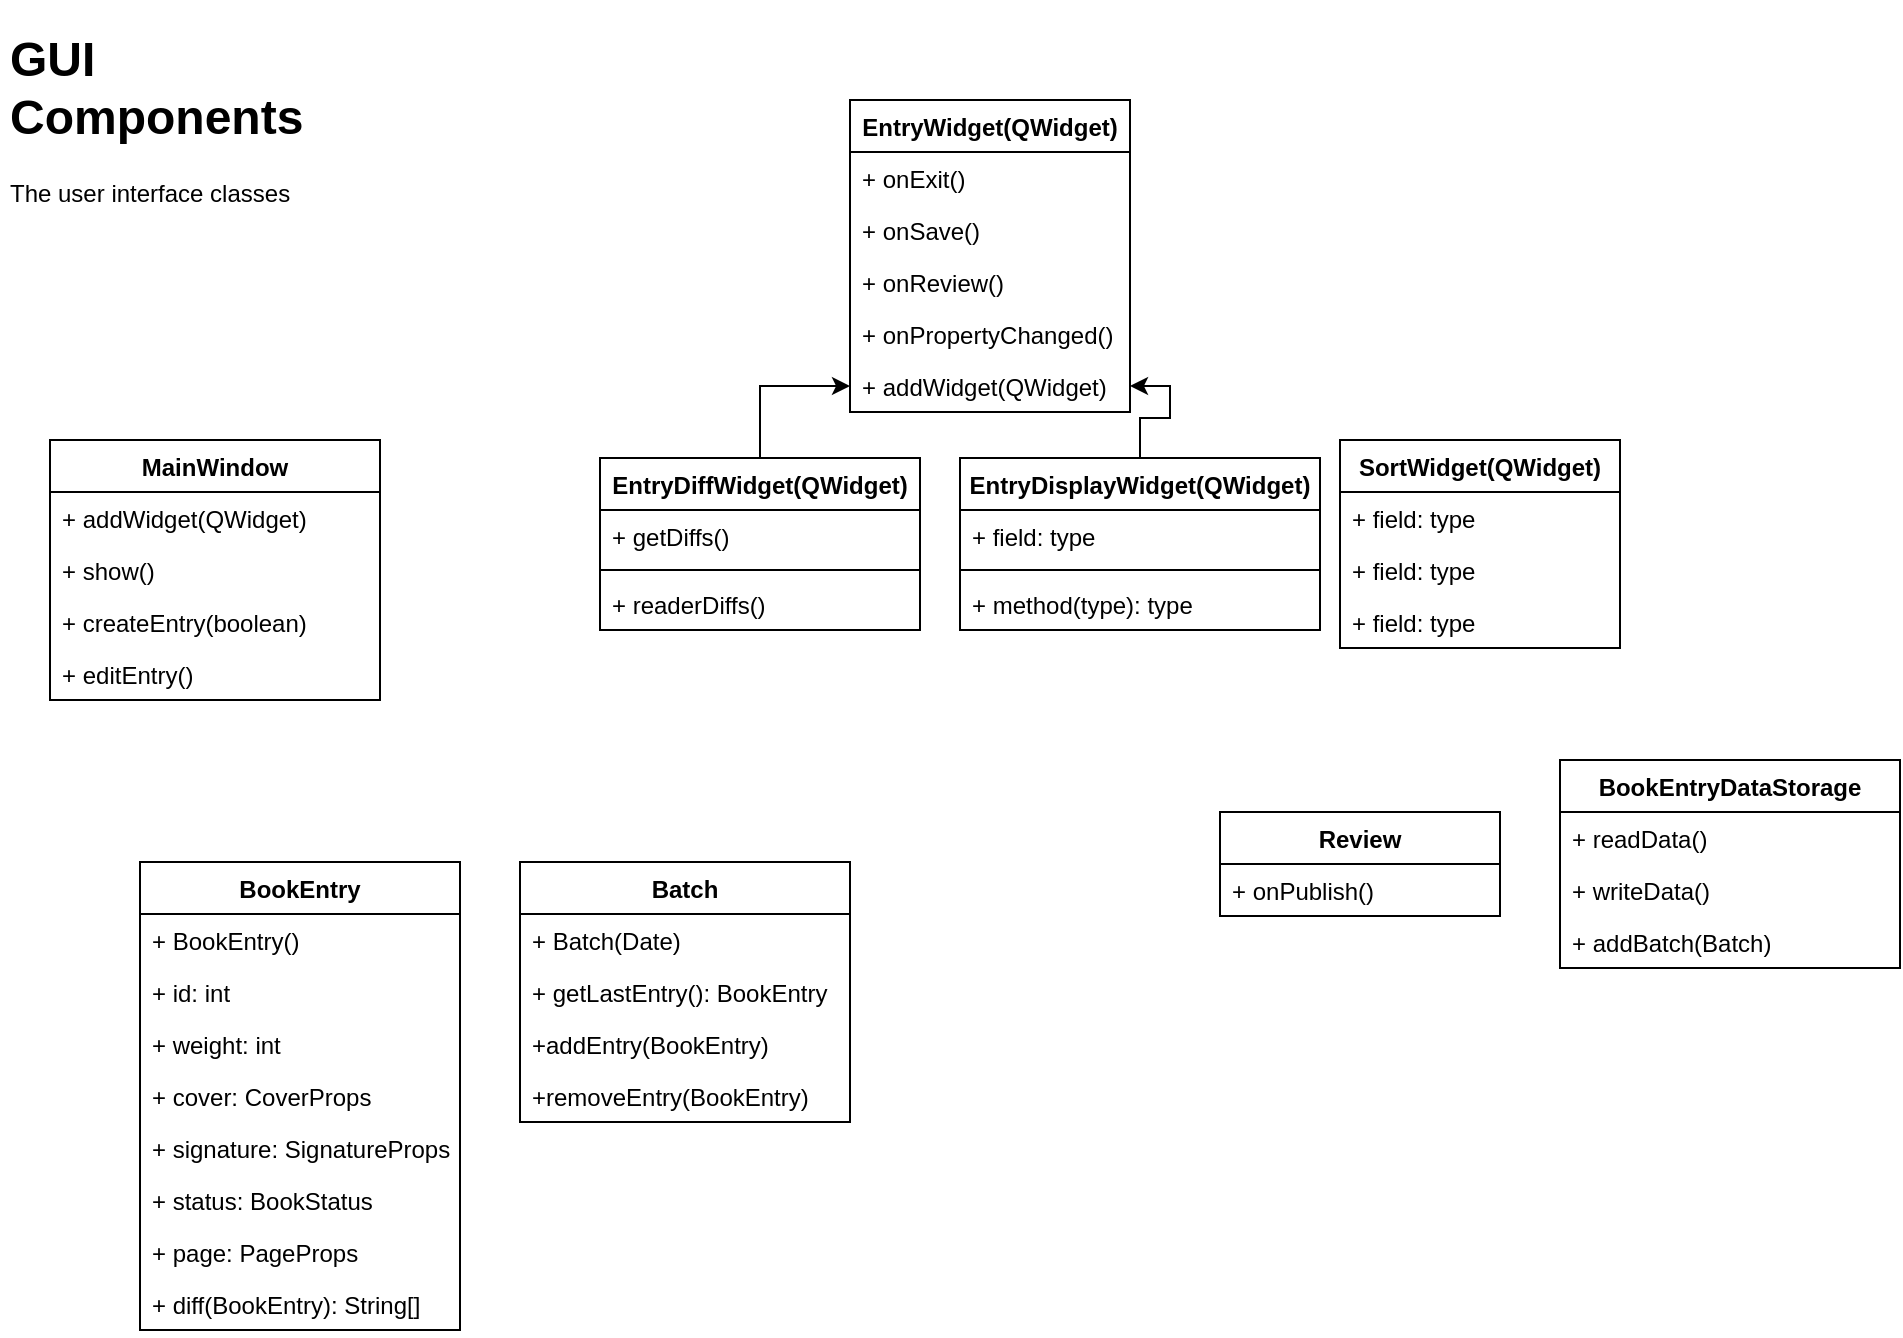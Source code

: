 <mxfile version="13.6.2" type="device"><diagram id="6nGMKNP31VrVb7qcTLYB" name="Page-1"><mxGraphModel dx="736" dy="512" grid="1" gridSize="10" guides="1" tooltips="1" connect="1" arrows="1" fold="1" page="1" pageScale="1" pageWidth="1100" pageHeight="850" math="0" shadow="0"><root><mxCell id="0"/><mxCell id="1" parent="0"/><mxCell id="bhPQMPuppa2LVgB_RWQw-2" value="&lt;h1&gt;GUI Components&lt;/h1&gt;&lt;p&gt;The user interface classes&lt;/p&gt;" style="text;html=1;strokeColor=none;fillColor=none;spacing=5;spacingTop=-20;whiteSpace=wrap;overflow=hidden;rounded=0;" parent="1" vertex="1"><mxGeometry x="40" y="20" width="190" height="120" as="geometry"/></mxCell><mxCell id="bhPQMPuppa2LVgB_RWQw-20" value="SortWidget(QWidget)" style="swimlane;fontStyle=1;childLayout=stackLayout;horizontal=1;startSize=26;fillColor=none;horizontalStack=0;resizeParent=1;resizeParentMax=0;resizeLast=0;collapsible=1;marginBottom=0;" parent="1" vertex="1"><mxGeometry x="710" y="230" width="140" height="104" as="geometry"/></mxCell><mxCell id="bhPQMPuppa2LVgB_RWQw-21" value="+ field: type" style="text;strokeColor=none;fillColor=none;align=left;verticalAlign=top;spacingLeft=4;spacingRight=4;overflow=hidden;rotatable=0;points=[[0,0.5],[1,0.5]];portConstraint=eastwest;" parent="bhPQMPuppa2LVgB_RWQw-20" vertex="1"><mxGeometry y="26" width="140" height="26" as="geometry"/></mxCell><mxCell id="bhPQMPuppa2LVgB_RWQw-22" value="+ field: type" style="text;strokeColor=none;fillColor=none;align=left;verticalAlign=top;spacingLeft=4;spacingRight=4;overflow=hidden;rotatable=0;points=[[0,0.5],[1,0.5]];portConstraint=eastwest;" parent="bhPQMPuppa2LVgB_RWQw-20" vertex="1"><mxGeometry y="52" width="140" height="26" as="geometry"/></mxCell><mxCell id="bhPQMPuppa2LVgB_RWQw-23" value="+ field: type" style="text;strokeColor=none;fillColor=none;align=left;verticalAlign=top;spacingLeft=4;spacingRight=4;overflow=hidden;rotatable=0;points=[[0,0.5],[1,0.5]];portConstraint=eastwest;" parent="bhPQMPuppa2LVgB_RWQw-20" vertex="1"><mxGeometry y="78" width="140" height="26" as="geometry"/></mxCell><mxCell id="bhPQMPuppa2LVgB_RWQw-29" value="BookEntry" style="swimlane;fontStyle=1;childLayout=stackLayout;horizontal=1;startSize=26;fillColor=none;horizontalStack=0;resizeParent=1;resizeParentMax=0;resizeLast=0;collapsible=1;marginBottom=0;" parent="1" vertex="1"><mxGeometry x="110" y="441" width="160" height="234" as="geometry"/></mxCell><mxCell id="bhPQMPuppa2LVgB_RWQw-30" value="+ BookEntry()" style="text;strokeColor=none;fillColor=none;align=left;verticalAlign=top;spacingLeft=4;spacingRight=4;overflow=hidden;rotatable=0;points=[[0,0.5],[1,0.5]];portConstraint=eastwest;" parent="bhPQMPuppa2LVgB_RWQw-29" vertex="1"><mxGeometry y="26" width="160" height="26" as="geometry"/></mxCell><mxCell id="bhPQMPuppa2LVgB_RWQw-31" value="+ id: int" style="text;strokeColor=none;fillColor=none;align=left;verticalAlign=top;spacingLeft=4;spacingRight=4;overflow=hidden;rotatable=0;points=[[0,0.5],[1,0.5]];portConstraint=eastwest;" parent="bhPQMPuppa2LVgB_RWQw-29" vertex="1"><mxGeometry y="52" width="160" height="26" as="geometry"/></mxCell><mxCell id="N1ThjPzV8JcjaNrDtuuz-9" value="+ weight: int" style="text;strokeColor=none;fillColor=none;align=left;verticalAlign=top;spacingLeft=4;spacingRight=4;overflow=hidden;rotatable=0;points=[[0,0.5],[1,0.5]];portConstraint=eastwest;" vertex="1" parent="bhPQMPuppa2LVgB_RWQw-29"><mxGeometry y="78" width="160" height="26" as="geometry"/></mxCell><mxCell id="bhPQMPuppa2LVgB_RWQw-32" value="+ cover: CoverProps" style="text;strokeColor=none;fillColor=none;align=left;verticalAlign=top;spacingLeft=4;spacingRight=4;overflow=hidden;rotatable=0;points=[[0,0.5],[1,0.5]];portConstraint=eastwest;" parent="bhPQMPuppa2LVgB_RWQw-29" vertex="1"><mxGeometry y="104" width="160" height="26" as="geometry"/></mxCell><mxCell id="N1ThjPzV8JcjaNrDtuuz-7" value="+ signature: SignatureProps" style="text;strokeColor=none;fillColor=none;align=left;verticalAlign=top;spacingLeft=4;spacingRight=4;overflow=hidden;rotatable=0;points=[[0,0.5],[1,0.5]];portConstraint=eastwest;" vertex="1" parent="bhPQMPuppa2LVgB_RWQw-29"><mxGeometry y="130" width="160" height="26" as="geometry"/></mxCell><mxCell id="N1ThjPzV8JcjaNrDtuuz-6" value="+ status: BookStatus" style="text;strokeColor=none;fillColor=none;align=left;verticalAlign=top;spacingLeft=4;spacingRight=4;overflow=hidden;rotatable=0;points=[[0,0.5],[1,0.5]];portConstraint=eastwest;" vertex="1" parent="bhPQMPuppa2LVgB_RWQw-29"><mxGeometry y="156" width="160" height="26" as="geometry"/></mxCell><mxCell id="N1ThjPzV8JcjaNrDtuuz-8" value="+ page: PageProps" style="text;strokeColor=none;fillColor=none;align=left;verticalAlign=top;spacingLeft=4;spacingRight=4;overflow=hidden;rotatable=0;points=[[0,0.5],[1,0.5]];portConstraint=eastwest;" vertex="1" parent="bhPQMPuppa2LVgB_RWQw-29"><mxGeometry y="182" width="160" height="26" as="geometry"/></mxCell><mxCell id="N1ThjPzV8JcjaNrDtuuz-29" value="+ diff(BookEntry): String[]" style="text;strokeColor=none;fillColor=none;align=left;verticalAlign=top;spacingLeft=4;spacingRight=4;overflow=hidden;rotatable=0;points=[[0,0.5],[1,0.5]];portConstraint=eastwest;" vertex="1" parent="bhPQMPuppa2LVgB_RWQw-29"><mxGeometry y="208" width="160" height="26" as="geometry"/></mxCell><mxCell id="bhPQMPuppa2LVgB_RWQw-24" value="Batch" style="swimlane;fontStyle=1;childLayout=stackLayout;horizontal=1;startSize=26;fillColor=none;horizontalStack=0;resizeParent=1;resizeParentMax=0;resizeLast=0;collapsible=1;marginBottom=0;" parent="1" vertex="1"><mxGeometry x="300" y="441" width="165" height="130" as="geometry"/></mxCell><mxCell id="bhPQMPuppa2LVgB_RWQw-25" value="+ Batch(Date)" style="text;strokeColor=none;fillColor=none;align=left;verticalAlign=top;spacingLeft=4;spacingRight=4;overflow=hidden;rotatable=0;points=[[0,0.5],[1,0.5]];portConstraint=eastwest;" parent="bhPQMPuppa2LVgB_RWQw-24" vertex="1"><mxGeometry y="26" width="165" height="26" as="geometry"/></mxCell><mxCell id="bhPQMPuppa2LVgB_RWQw-26" value="+ getLastEntry(): BookEntry" style="text;strokeColor=none;fillColor=none;align=left;verticalAlign=top;spacingLeft=4;spacingRight=4;overflow=hidden;rotatable=0;points=[[0,0.5],[1,0.5]];portConstraint=eastwest;" parent="bhPQMPuppa2LVgB_RWQw-24" vertex="1"><mxGeometry y="52" width="165" height="26" as="geometry"/></mxCell><mxCell id="bhPQMPuppa2LVgB_RWQw-27" value="+addEntry(BookEntry)&#10;" style="text;strokeColor=none;fillColor=none;align=left;verticalAlign=top;spacingLeft=4;spacingRight=4;overflow=hidden;rotatable=0;points=[[0,0.5],[1,0.5]];portConstraint=eastwest;" parent="bhPQMPuppa2LVgB_RWQw-24" vertex="1"><mxGeometry y="78" width="165" height="26" as="geometry"/></mxCell><mxCell id="bhPQMPuppa2LVgB_RWQw-28" value="+removeEntry(BookEntry)" style="text;strokeColor=none;fillColor=none;align=left;verticalAlign=top;spacingLeft=4;spacingRight=4;overflow=hidden;rotatable=0;points=[[0,0.5],[1,0.5]];portConstraint=eastwest;" parent="bhPQMPuppa2LVgB_RWQw-24" vertex="1"><mxGeometry y="104" width="165" height="26" as="geometry"/></mxCell><mxCell id="bhPQMPuppa2LVgB_RWQw-6" value="MainWindow" style="swimlane;fontStyle=1;childLayout=stackLayout;horizontal=1;startSize=26;fillColor=none;horizontalStack=0;resizeParent=1;resizeParentMax=0;resizeLast=0;collapsible=1;marginBottom=0;" parent="1" vertex="1"><mxGeometry x="65" y="230" width="165" height="130" as="geometry"/></mxCell><mxCell id="bhPQMPuppa2LVgB_RWQw-7" value="+ addWidget(QWidget)" style="text;strokeColor=none;fillColor=none;align=left;verticalAlign=top;spacingLeft=4;spacingRight=4;overflow=hidden;rotatable=0;points=[[0,0.5],[1,0.5]];portConstraint=eastwest;" parent="bhPQMPuppa2LVgB_RWQw-6" vertex="1"><mxGeometry y="26" width="165" height="26" as="geometry"/></mxCell><mxCell id="bhPQMPuppa2LVgB_RWQw-10" value="+ show()" style="text;strokeColor=none;fillColor=none;align=left;verticalAlign=top;spacingLeft=4;spacingRight=4;overflow=hidden;rotatable=0;points=[[0,0.5],[1,0.5]];portConstraint=eastwest;" parent="bhPQMPuppa2LVgB_RWQw-6" vertex="1"><mxGeometry y="52" width="165" height="26" as="geometry"/></mxCell><mxCell id="N1ThjPzV8JcjaNrDtuuz-19" value="+ createEntry(boolean)" style="text;strokeColor=none;fillColor=none;align=left;verticalAlign=top;spacingLeft=4;spacingRight=4;overflow=hidden;rotatable=0;points=[[0,0.5],[1,0.5]];portConstraint=eastwest;" vertex="1" parent="bhPQMPuppa2LVgB_RWQw-6"><mxGeometry y="78" width="165" height="26" as="geometry"/></mxCell><mxCell id="N1ThjPzV8JcjaNrDtuuz-21" value="+ editEntry()" style="text;strokeColor=none;fillColor=none;align=left;verticalAlign=top;spacingLeft=4;spacingRight=4;overflow=hidden;rotatable=0;points=[[0,0.5],[1,0.5]];portConstraint=eastwest;" vertex="1" parent="bhPQMPuppa2LVgB_RWQw-6"><mxGeometry y="104" width="165" height="26" as="geometry"/></mxCell><mxCell id="bhPQMPuppa2LVgB_RWQw-11" value="EntryWidget(QWidget)" style="swimlane;fontStyle=1;childLayout=stackLayout;horizontal=1;startSize=26;fillColor=none;horizontalStack=0;resizeParent=1;resizeParentMax=0;resizeLast=0;collapsible=1;marginBottom=0;" parent="1" vertex="1"><mxGeometry x="465" y="60" width="140" height="156" as="geometry"/></mxCell><mxCell id="bhPQMPuppa2LVgB_RWQw-12" value="+ onExit()" style="text;strokeColor=none;fillColor=none;align=left;verticalAlign=top;spacingLeft=4;spacingRight=4;overflow=hidden;rotatable=0;points=[[0,0.5],[1,0.5]];portConstraint=eastwest;" parent="bhPQMPuppa2LVgB_RWQw-11" vertex="1"><mxGeometry y="26" width="140" height="26" as="geometry"/></mxCell><mxCell id="N1ThjPzV8JcjaNrDtuuz-28" value="+ onSave()" style="text;strokeColor=none;fillColor=none;align=left;verticalAlign=top;spacingLeft=4;spacingRight=4;overflow=hidden;rotatable=0;points=[[0,0.5],[1,0.5]];portConstraint=eastwest;" vertex="1" parent="bhPQMPuppa2LVgB_RWQw-11"><mxGeometry y="52" width="140" height="26" as="geometry"/></mxCell><mxCell id="bhPQMPuppa2LVgB_RWQw-15" value="+ onReview()" style="text;strokeColor=none;fillColor=none;align=left;verticalAlign=top;spacingLeft=4;spacingRight=4;overflow=hidden;rotatable=0;points=[[0,0.5],[1,0.5]];portConstraint=eastwest;" parent="bhPQMPuppa2LVgB_RWQw-11" vertex="1"><mxGeometry y="78" width="140" height="26" as="geometry"/></mxCell><mxCell id="N1ThjPzV8JcjaNrDtuuz-22" value="+ onPropertyChanged()" style="text;strokeColor=none;fillColor=none;align=left;verticalAlign=top;spacingLeft=4;spacingRight=4;overflow=hidden;rotatable=0;points=[[0,0.5],[1,0.5]];portConstraint=eastwest;" vertex="1" parent="bhPQMPuppa2LVgB_RWQw-11"><mxGeometry y="104" width="140" height="26" as="geometry"/></mxCell><mxCell id="N1ThjPzV8JcjaNrDtuuz-30" value="+ addWidget(QWidget)" style="text;strokeColor=none;fillColor=none;align=left;verticalAlign=top;spacingLeft=4;spacingRight=4;overflow=hidden;rotatable=0;points=[[0,0.5],[1,0.5]];portConstraint=eastwest;" vertex="1" parent="bhPQMPuppa2LVgB_RWQw-11"><mxGeometry y="130" width="140" height="26" as="geometry"/></mxCell><mxCell id="N1ThjPzV8JcjaNrDtuuz-35" style="edgeStyle=orthogonalEdgeStyle;rounded=0;orthogonalLoop=1;jettySize=auto;html=1;exitX=0.5;exitY=0;exitDx=0;exitDy=0;entryX=0;entryY=0.5;entryDx=0;entryDy=0;" edge="1" parent="1" source="N1ThjPzV8JcjaNrDtuuz-24" target="N1ThjPzV8JcjaNrDtuuz-30"><mxGeometry relative="1" as="geometry"/></mxCell><mxCell id="N1ThjPzV8JcjaNrDtuuz-24" value="EntryDiffWidget(QWidget)" style="swimlane;fontStyle=1;align=center;verticalAlign=top;childLayout=stackLayout;horizontal=1;startSize=26;horizontalStack=0;resizeParent=1;resizeParentMax=0;resizeLast=0;collapsible=1;marginBottom=0;" vertex="1" parent="1"><mxGeometry x="340" y="239" width="160" height="86" as="geometry"/></mxCell><mxCell id="N1ThjPzV8JcjaNrDtuuz-25" value="+ getDiffs()" style="text;strokeColor=none;fillColor=none;align=left;verticalAlign=top;spacingLeft=4;spacingRight=4;overflow=hidden;rotatable=0;points=[[0,0.5],[1,0.5]];portConstraint=eastwest;" vertex="1" parent="N1ThjPzV8JcjaNrDtuuz-24"><mxGeometry y="26" width="160" height="26" as="geometry"/></mxCell><mxCell id="N1ThjPzV8JcjaNrDtuuz-26" value="" style="line;strokeWidth=1;fillColor=none;align=left;verticalAlign=middle;spacingTop=-1;spacingLeft=3;spacingRight=3;rotatable=0;labelPosition=right;points=[];portConstraint=eastwest;" vertex="1" parent="N1ThjPzV8JcjaNrDtuuz-24"><mxGeometry y="52" width="160" height="8" as="geometry"/></mxCell><mxCell id="N1ThjPzV8JcjaNrDtuuz-27" value="+ readerDiffs()" style="text;strokeColor=none;fillColor=none;align=left;verticalAlign=top;spacingLeft=4;spacingRight=4;overflow=hidden;rotatable=0;points=[[0,0.5],[1,0.5]];portConstraint=eastwest;" vertex="1" parent="N1ThjPzV8JcjaNrDtuuz-24"><mxGeometry y="60" width="160" height="26" as="geometry"/></mxCell><mxCell id="N1ThjPzV8JcjaNrDtuuz-36" style="edgeStyle=orthogonalEdgeStyle;rounded=0;orthogonalLoop=1;jettySize=auto;html=1;exitX=0.5;exitY=0;exitDx=0;exitDy=0;" edge="1" parent="1" source="N1ThjPzV8JcjaNrDtuuz-31" target="N1ThjPzV8JcjaNrDtuuz-30"><mxGeometry relative="1" as="geometry"/></mxCell><mxCell id="N1ThjPzV8JcjaNrDtuuz-31" value="EntryDisplayWidget(QWidget)" style="swimlane;fontStyle=1;align=center;verticalAlign=top;childLayout=stackLayout;horizontal=1;startSize=26;horizontalStack=0;resizeParent=1;resizeParentMax=0;resizeLast=0;collapsible=1;marginBottom=0;" vertex="1" parent="1"><mxGeometry x="520" y="239" width="180" height="86" as="geometry"/></mxCell><mxCell id="N1ThjPzV8JcjaNrDtuuz-32" value="+ field: type" style="text;strokeColor=none;fillColor=none;align=left;verticalAlign=top;spacingLeft=4;spacingRight=4;overflow=hidden;rotatable=0;points=[[0,0.5],[1,0.5]];portConstraint=eastwest;" vertex="1" parent="N1ThjPzV8JcjaNrDtuuz-31"><mxGeometry y="26" width="180" height="26" as="geometry"/></mxCell><mxCell id="N1ThjPzV8JcjaNrDtuuz-33" value="" style="line;strokeWidth=1;fillColor=none;align=left;verticalAlign=middle;spacingTop=-1;spacingLeft=3;spacingRight=3;rotatable=0;labelPosition=right;points=[];portConstraint=eastwest;" vertex="1" parent="N1ThjPzV8JcjaNrDtuuz-31"><mxGeometry y="52" width="180" height="8" as="geometry"/></mxCell><mxCell id="N1ThjPzV8JcjaNrDtuuz-34" value="+ method(type): type" style="text;strokeColor=none;fillColor=none;align=left;verticalAlign=top;spacingLeft=4;spacingRight=4;overflow=hidden;rotatable=0;points=[[0,0.5],[1,0.5]];portConstraint=eastwest;" vertex="1" parent="N1ThjPzV8JcjaNrDtuuz-31"><mxGeometry y="60" width="180" height="26" as="geometry"/></mxCell><mxCell id="N1ThjPzV8JcjaNrDtuuz-2" value="BookEntryDataStorage" style="swimlane;fontStyle=1;childLayout=stackLayout;horizontal=1;startSize=26;fillColor=none;horizontalStack=0;resizeParent=1;resizeParentMax=0;resizeLast=0;collapsible=1;marginBottom=0;" vertex="1" parent="1"><mxGeometry x="820" y="390" width="170" height="104" as="geometry"/></mxCell><mxCell id="N1ThjPzV8JcjaNrDtuuz-3" value="+ readData()" style="text;strokeColor=none;fillColor=none;align=left;verticalAlign=top;spacingLeft=4;spacingRight=4;overflow=hidden;rotatable=0;points=[[0,0.5],[1,0.5]];portConstraint=eastwest;" vertex="1" parent="N1ThjPzV8JcjaNrDtuuz-2"><mxGeometry y="26" width="170" height="26" as="geometry"/></mxCell><mxCell id="N1ThjPzV8JcjaNrDtuuz-4" value="+ writeData()" style="text;strokeColor=none;fillColor=none;align=left;verticalAlign=top;spacingLeft=4;spacingRight=4;overflow=hidden;rotatable=0;points=[[0,0.5],[1,0.5]];portConstraint=eastwest;" vertex="1" parent="N1ThjPzV8JcjaNrDtuuz-2"><mxGeometry y="52" width="170" height="26" as="geometry"/></mxCell><mxCell id="N1ThjPzV8JcjaNrDtuuz-11" value="+ addBatch(Batch)" style="text;strokeColor=none;fillColor=none;align=left;verticalAlign=top;spacingLeft=4;spacingRight=4;overflow=hidden;rotatable=0;points=[[0,0.5],[1,0.5]];portConstraint=eastwest;" vertex="1" parent="N1ThjPzV8JcjaNrDtuuz-2"><mxGeometry y="78" width="170" height="26" as="geometry"/></mxCell><mxCell id="bhPQMPuppa2LVgB_RWQw-16" value="Review" style="swimlane;fontStyle=1;childLayout=stackLayout;horizontal=1;startSize=26;fillColor=none;horizontalStack=0;resizeParent=1;resizeParentMax=0;resizeLast=0;collapsible=1;marginBottom=0;" parent="1" vertex="1"><mxGeometry x="650" y="416" width="140" height="52" as="geometry"/></mxCell><mxCell id="bhPQMPuppa2LVgB_RWQw-17" value="+ onPublish()" style="text;strokeColor=none;fillColor=none;align=left;verticalAlign=top;spacingLeft=4;spacingRight=4;overflow=hidden;rotatable=0;points=[[0,0.5],[1,0.5]];portConstraint=eastwest;" parent="bhPQMPuppa2LVgB_RWQw-16" vertex="1"><mxGeometry y="26" width="140" height="26" as="geometry"/></mxCell></root></mxGraphModel></diagram></mxfile>
